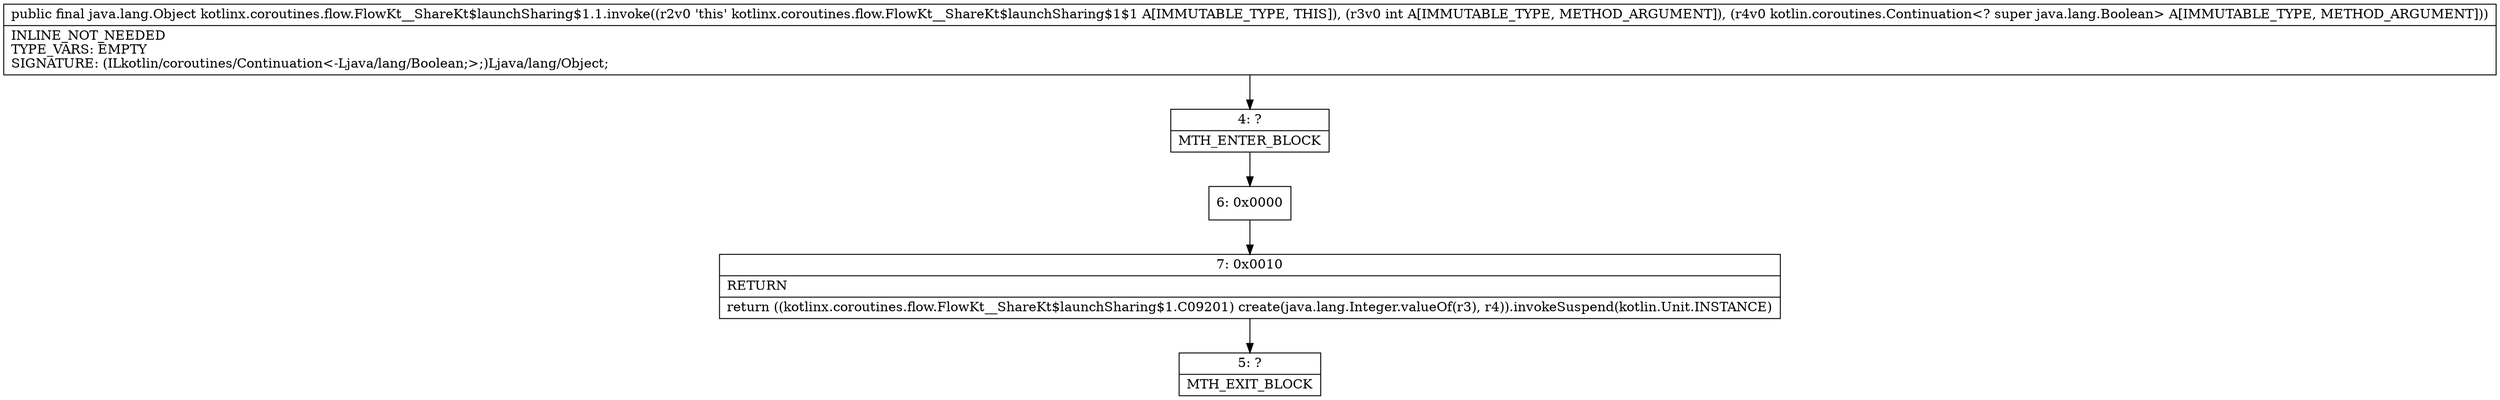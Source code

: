 digraph "CFG forkotlinx.coroutines.flow.FlowKt__ShareKt$launchSharing$1.1.invoke(ILkotlin\/coroutines\/Continuation;)Ljava\/lang\/Object;" {
Node_4 [shape=record,label="{4\:\ ?|MTH_ENTER_BLOCK\l}"];
Node_6 [shape=record,label="{6\:\ 0x0000}"];
Node_7 [shape=record,label="{7\:\ 0x0010|RETURN\l|return ((kotlinx.coroutines.flow.FlowKt__ShareKt$launchSharing$1.C09201) create(java.lang.Integer.valueOf(r3), r4)).invokeSuspend(kotlin.Unit.INSTANCE)\l}"];
Node_5 [shape=record,label="{5\:\ ?|MTH_EXIT_BLOCK\l}"];
MethodNode[shape=record,label="{public final java.lang.Object kotlinx.coroutines.flow.FlowKt__ShareKt$launchSharing$1.1.invoke((r2v0 'this' kotlinx.coroutines.flow.FlowKt__ShareKt$launchSharing$1$1 A[IMMUTABLE_TYPE, THIS]), (r3v0 int A[IMMUTABLE_TYPE, METHOD_ARGUMENT]), (r4v0 kotlin.coroutines.Continuation\<? super java.lang.Boolean\> A[IMMUTABLE_TYPE, METHOD_ARGUMENT]))  | INLINE_NOT_NEEDED\lTYPE_VARS: EMPTY\lSIGNATURE: (ILkotlin\/coroutines\/Continuation\<\-Ljava\/lang\/Boolean;\>;)Ljava\/lang\/Object;\l}"];
MethodNode -> Node_4;Node_4 -> Node_6;
Node_6 -> Node_7;
Node_7 -> Node_5;
}

